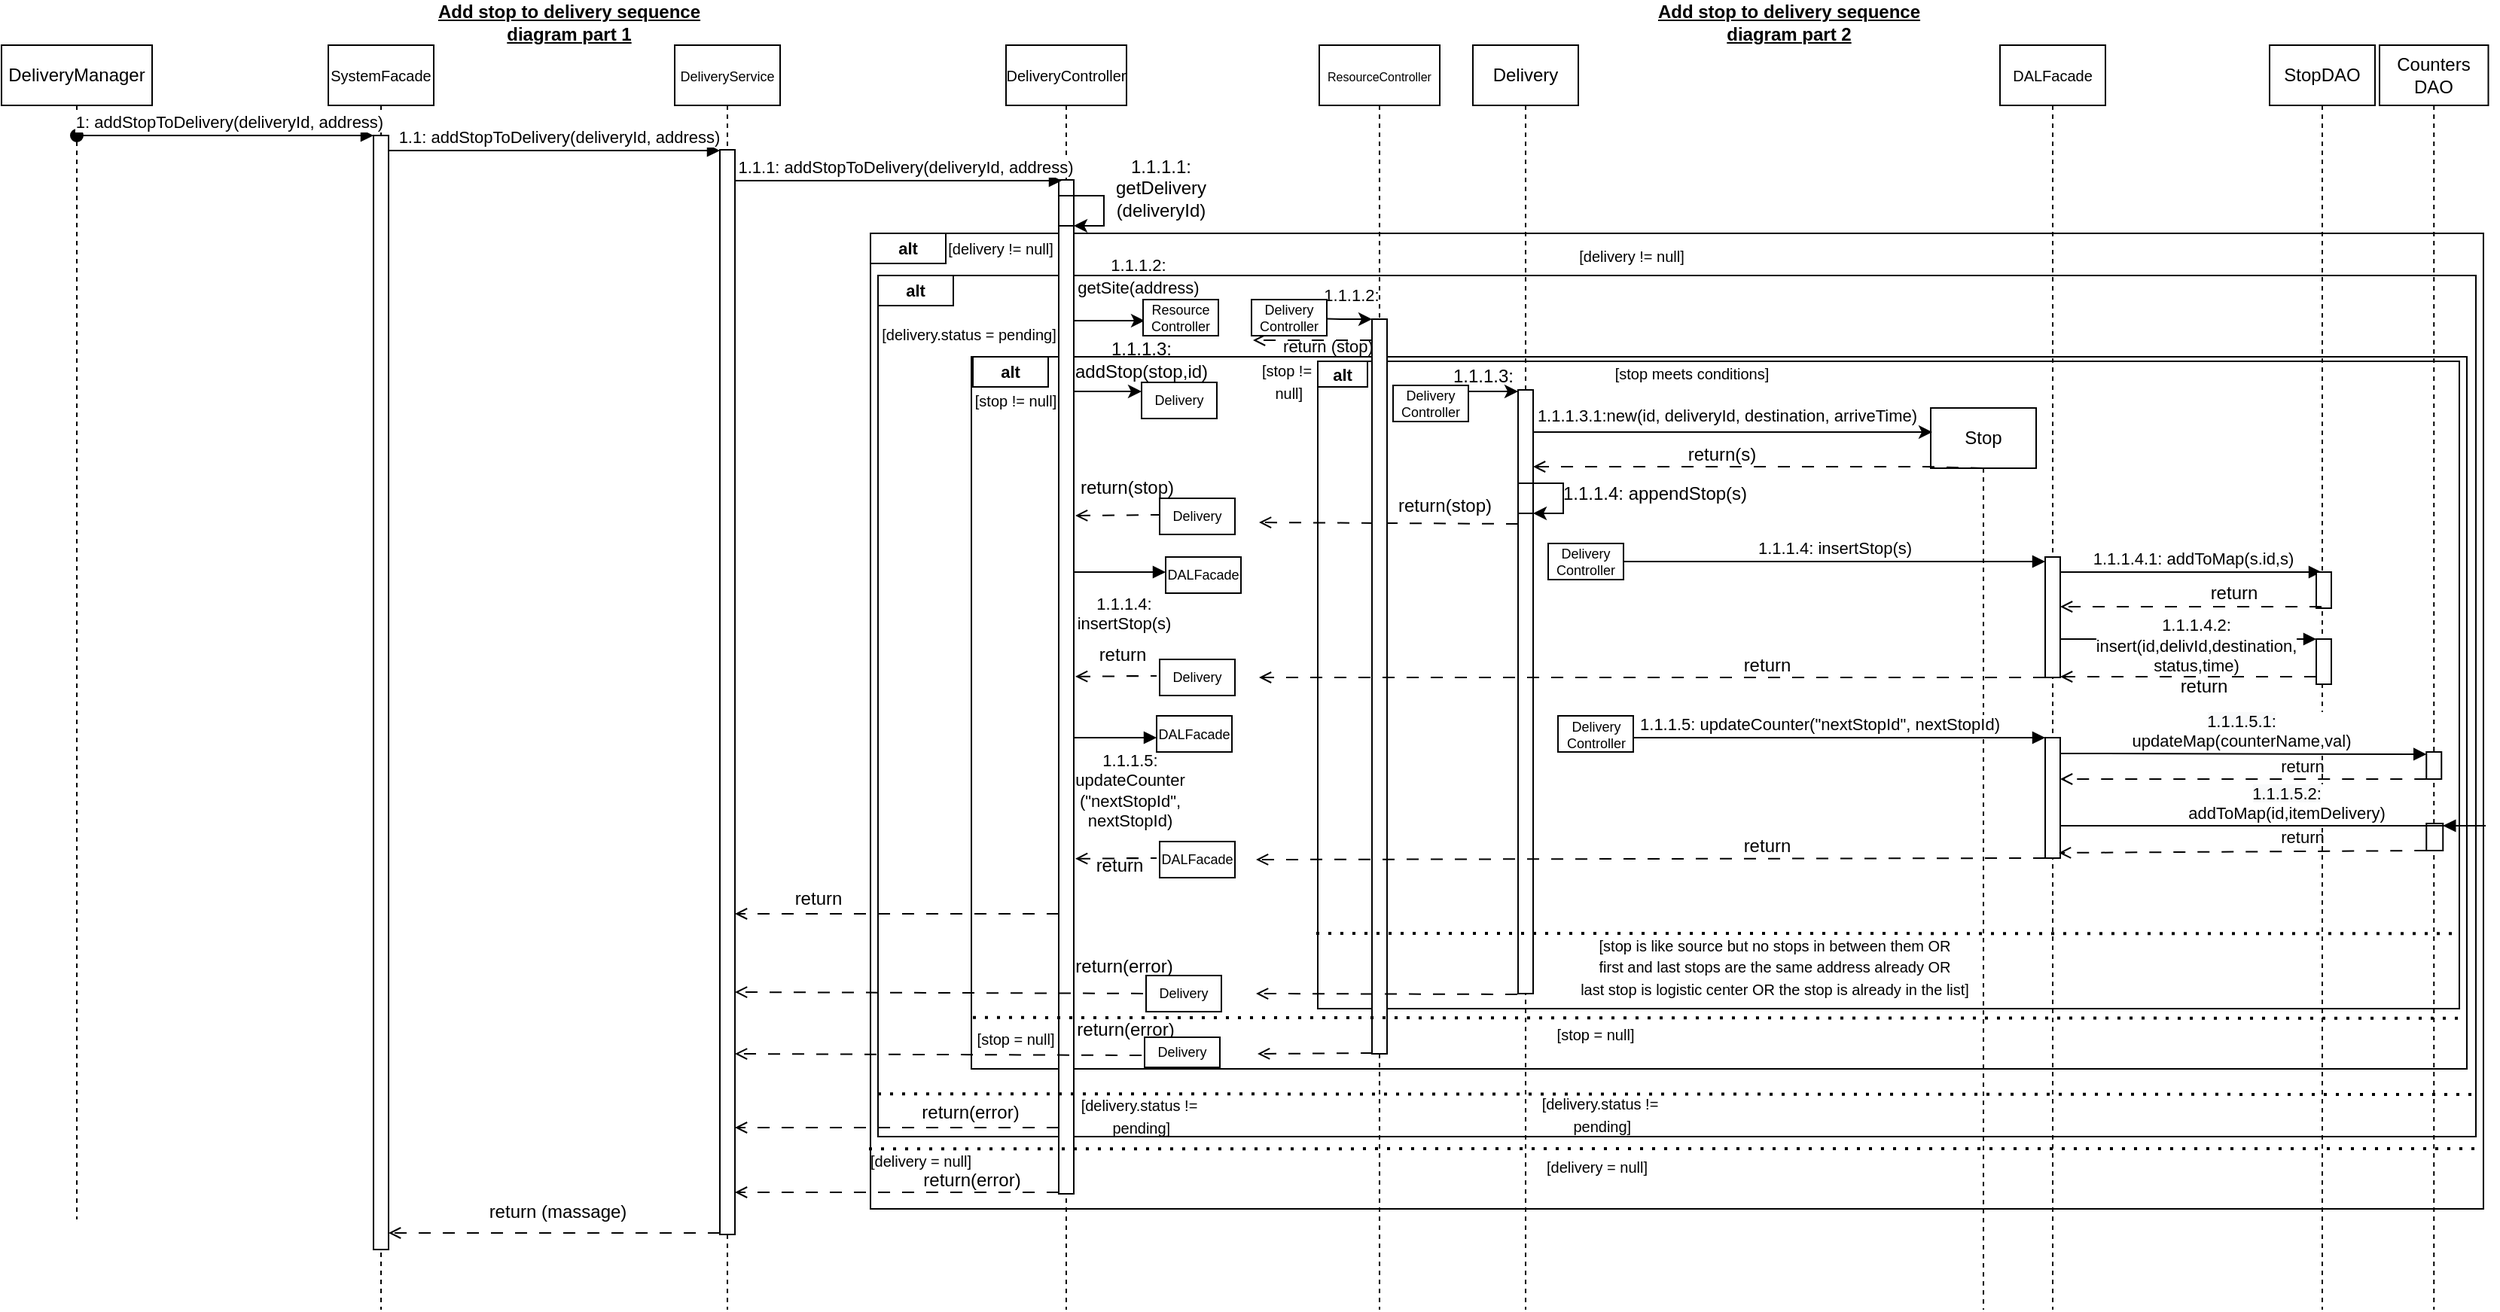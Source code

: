 <mxfile version="21.2.9" type="device">
  <diagram name="Page-1" id="2YBvvXClWsGukQMizWep">
    <mxGraphModel dx="1889" dy="560" grid="1" gridSize="10" guides="1" tooltips="1" connect="1" arrows="1" fold="1" page="1" pageScale="1" pageWidth="827" pageHeight="1169" math="0" shadow="0">
      <root>
        <mxCell id="0" />
        <mxCell id="1" parent="0" />
        <mxCell id="11" value="" style="rounded=0;whiteSpace=wrap;html=1;fontSize=11;" parent="1" vertex="1">
          <mxGeometry x="-250" y="165" width="1071" height="648" as="geometry" />
        </mxCell>
        <mxCell id="15" value="" style="rounded=0;whiteSpace=wrap;html=1;fontSize=11;" parent="1" vertex="1">
          <mxGeometry x="-245" y="193" width="1061" height="572" as="geometry" />
        </mxCell>
        <mxCell id="30" value="" style="rounded=0;whiteSpace=wrap;html=1;fontSize=11;" parent="1" vertex="1">
          <mxGeometry x="-183" y="247" width="993" height="473" as="geometry" />
        </mxCell>
        <mxCell id="aM9ryv3xv72pqoxQDRHE-1" value="DeliveryManager" style="shape=umlLifeline;perimeter=lifelinePerimeter;whiteSpace=wrap;html=1;container=0;dropTarget=0;collapsible=0;recursiveResize=0;outlineConnect=0;portConstraint=eastwest;newEdgeStyle={&quot;edgeStyle&quot;:&quot;elbowEdgeStyle&quot;,&quot;elbow&quot;:&quot;vertical&quot;,&quot;curved&quot;:0,&quot;rounded&quot;:0};" parent="1" vertex="1">
          <mxGeometry x="-827" y="40" width="100" height="780" as="geometry" />
        </mxCell>
        <mxCell id="39" value="" style="rounded=0;whiteSpace=wrap;html=1;fontSize=11;" parent="1" vertex="1">
          <mxGeometry x="47" y="250" width="758" height="430" as="geometry" />
        </mxCell>
        <mxCell id="aM9ryv3xv72pqoxQDRHE-5" value="&lt;font style=&quot;font-size: 10px;&quot;&gt;SystemFacade&lt;/font&gt;" style="shape=umlLifeline;perimeter=lifelinePerimeter;whiteSpace=wrap;html=1;container=0;dropTarget=0;collapsible=0;recursiveResize=0;outlineConnect=0;portConstraint=eastwest;newEdgeStyle={&quot;edgeStyle&quot;:&quot;elbowEdgeStyle&quot;,&quot;elbow&quot;:&quot;vertical&quot;,&quot;curved&quot;:0,&quot;rounded&quot;:0};" parent="1" vertex="1">
          <mxGeometry x="-610" y="40" width="70" height="840" as="geometry" />
        </mxCell>
        <mxCell id="aM9ryv3xv72pqoxQDRHE-6" value="" style="html=1;points=[];perimeter=orthogonalPerimeter;outlineConnect=0;targetShapes=umlLifeline;portConstraint=eastwest;newEdgeStyle={&quot;edgeStyle&quot;:&quot;elbowEdgeStyle&quot;,&quot;elbow&quot;:&quot;vertical&quot;,&quot;curved&quot;:0,&quot;rounded&quot;:0};" parent="aM9ryv3xv72pqoxQDRHE-5" vertex="1">
          <mxGeometry x="30" y="60" width="10" height="740" as="geometry" />
        </mxCell>
        <mxCell id="i9NzCaEgUlGq0UPtWMC--25" value="&lt;font style=&quot;font-size: 9px;&quot;&gt;DeliveryService&lt;/font&gt;" style="shape=umlLifeline;perimeter=lifelinePerimeter;whiteSpace=wrap;html=1;container=0;dropTarget=0;collapsible=0;recursiveResize=0;outlineConnect=0;portConstraint=eastwest;newEdgeStyle={&quot;edgeStyle&quot;:&quot;elbowEdgeStyle&quot;,&quot;elbow&quot;:&quot;vertical&quot;,&quot;curved&quot;:0,&quot;rounded&quot;:0};" parent="1" vertex="1">
          <mxGeometry x="-380" y="40" width="70" height="840" as="geometry" />
        </mxCell>
        <mxCell id="i9NzCaEgUlGq0UPtWMC--26" value="" style="html=1;points=[];perimeter=orthogonalPerimeter;outlineConnect=0;targetShapes=umlLifeline;portConstraint=eastwest;newEdgeStyle={&quot;edgeStyle&quot;:&quot;elbowEdgeStyle&quot;,&quot;elbow&quot;:&quot;vertical&quot;,&quot;curved&quot;:0,&quot;rounded&quot;:0};" parent="i9NzCaEgUlGq0UPtWMC--25" vertex="1">
          <mxGeometry x="30" y="69.5" width="10" height="720.5" as="geometry" />
        </mxCell>
        <mxCell id="i9NzCaEgUlGq0UPtWMC--27" value="&lt;font style=&quot;font-size: 10px;&quot;&gt;DeliveryController&lt;/font&gt;" style="shape=umlLifeline;perimeter=lifelinePerimeter;whiteSpace=wrap;html=1;container=0;dropTarget=0;collapsible=0;recursiveResize=0;outlineConnect=0;portConstraint=eastwest;newEdgeStyle={&quot;edgeStyle&quot;:&quot;elbowEdgeStyle&quot;,&quot;elbow&quot;:&quot;vertical&quot;,&quot;curved&quot;:0,&quot;rounded&quot;:0};" parent="1" vertex="1">
          <mxGeometry x="-160" y="40" width="80" height="840" as="geometry" />
        </mxCell>
        <mxCell id="i9NzCaEgUlGq0UPtWMC--28" value="" style="html=1;points=[];perimeter=orthogonalPerimeter;outlineConnect=0;targetShapes=umlLifeline;portConstraint=eastwest;newEdgeStyle={&quot;edgeStyle&quot;:&quot;elbowEdgeStyle&quot;,&quot;elbow&quot;:&quot;vertical&quot;,&quot;curved&quot;:0,&quot;rounded&quot;:0};" parent="i9NzCaEgUlGq0UPtWMC--27" vertex="1">
          <mxGeometry x="35" y="89.5" width="10" height="673.5" as="geometry" />
        </mxCell>
        <mxCell id="i9NzCaEgUlGq0UPtWMC--29" value="&lt;font style=&quot;font-size: 8px;&quot;&gt;ResourceController&lt;/font&gt;" style="shape=umlLifeline;perimeter=lifelinePerimeter;whiteSpace=wrap;html=1;container=0;dropTarget=0;collapsible=0;recursiveResize=0;outlineConnect=0;portConstraint=eastwest;newEdgeStyle={&quot;edgeStyle&quot;:&quot;elbowEdgeStyle&quot;,&quot;elbow&quot;:&quot;vertical&quot;,&quot;curved&quot;:0,&quot;rounded&quot;:0};" parent="1" vertex="1">
          <mxGeometry x="48" y="40" width="80" height="840" as="geometry" />
        </mxCell>
        <mxCell id="i9NzCaEgUlGq0UPtWMC--33" value="Delivery" style="shape=umlLifeline;perimeter=lifelinePerimeter;whiteSpace=wrap;html=1;container=0;dropTarget=0;collapsible=0;recursiveResize=0;outlineConnect=0;portConstraint=eastwest;newEdgeStyle={&quot;edgeStyle&quot;:&quot;elbowEdgeStyle&quot;,&quot;elbow&quot;:&quot;vertical&quot;,&quot;curved&quot;:0,&quot;rounded&quot;:0};" parent="1" vertex="1">
          <mxGeometry x="150" y="40" width="70" height="840" as="geometry" />
        </mxCell>
        <mxCell id="i9NzCaEgUlGq0UPtWMC--66" value="" style="html=1;points=[];perimeter=orthogonalPerimeter;outlineConnect=0;targetShapes=umlLifeline;portConstraint=eastwest;newEdgeStyle={&quot;edgeStyle&quot;:&quot;elbowEdgeStyle&quot;,&quot;elbow&quot;:&quot;vertical&quot;,&quot;curved&quot;:0,&quot;rounded&quot;:0};" parent="i9NzCaEgUlGq0UPtWMC--33" vertex="1">
          <mxGeometry x="30" y="229" width="10" height="401" as="geometry" />
        </mxCell>
        <mxCell id="i9NzCaEgUlGq0UPtWMC--35" value="Stop" style="shape=umlLifeline;perimeter=lifelinePerimeter;whiteSpace=wrap;html=1;container=0;dropTarget=0;collapsible=0;recursiveResize=0;outlineConnect=0;portConstraint=eastwest;newEdgeStyle={&quot;edgeStyle&quot;:&quot;elbowEdgeStyle&quot;,&quot;elbow&quot;:&quot;vertical&quot;,&quot;curved&quot;:0,&quot;rounded&quot;:0};" parent="1" vertex="1">
          <mxGeometry x="454" y="281" width="70" height="599" as="geometry" />
        </mxCell>
        <mxCell id="i9NzCaEgUlGq0UPtWMC--46" value="&lt;font style=&quot;font-size: 11px;&quot;&gt;1.1.1.2:&lt;br&gt;getSite(address)&lt;/font&gt;" style="text;html=1;align=center;verticalAlign=middle;whiteSpace=wrap;rounded=0;" parent="1" vertex="1">
          <mxGeometry x="-127" y="180" width="110" height="25" as="geometry" />
        </mxCell>
        <mxCell id="i9NzCaEgUlGq0UPtWMC--78" value="" style="endArrow=classic;html=1;rounded=0;" parent="1" source="i9NzCaEgUlGq0UPtWMC--28" edge="1">
          <mxGeometry width="50" height="50" relative="1" as="geometry">
            <mxPoint x="-20" y="190" as="sourcePoint" />
            <mxPoint x="-68" y="223" as="targetPoint" />
            <Array as="points">
              <mxPoint x="-88" y="223" />
            </Array>
          </mxGeometry>
        </mxCell>
        <mxCell id="i9NzCaEgUlGq0UPtWMC--83" value="" style="endArrow=open;html=1;rounded=0;horizontal=1;dashed=1;dashPattern=8 8;endFill=0;" parent="1" edge="1">
          <mxGeometry width="50" height="50" relative="1" as="geometry">
            <mxPoint x="83" y="236" as="sourcePoint" />
            <mxPoint x="4" y="236" as="targetPoint" />
            <Array as="points">
              <mxPoint x="50" y="236" />
              <mxPoint x="35" y="236" />
            </Array>
          </mxGeometry>
        </mxCell>
        <mxCell id="Dja3WeZD6JRYeBqH-6Vj-1" value="" style="endArrow=open;html=1;rounded=0;horizontal=1;dashed=1;dashPattern=8 8;endFill=0;" parent="1" edge="1">
          <mxGeometry width="50" height="50" relative="1" as="geometry">
            <mxPoint x="-125" y="617" as="sourcePoint" />
            <mxPoint x="-340" y="617" as="targetPoint" />
            <Array as="points">
              <mxPoint x="-180" y="617" />
            </Array>
          </mxGeometry>
        </mxCell>
        <mxCell id="Dja3WeZD6JRYeBqH-6Vj-3" value="" style="endArrow=open;html=1;rounded=0;horizontal=1;dashed=1;dashPattern=8 8;endFill=0;" parent="1" edge="1">
          <mxGeometry width="50" height="50" relative="1" as="geometry">
            <mxPoint x="-350" y="829.0" as="sourcePoint" />
            <mxPoint x="-570" y="829.0" as="targetPoint" />
            <Array as="points">
              <mxPoint x="-400" y="829" />
            </Array>
          </mxGeometry>
        </mxCell>
        <mxCell id="Dja3WeZD6JRYeBqH-6Vj-6" value="StopDAO" style="shape=umlLifeline;perimeter=lifelinePerimeter;whiteSpace=wrap;html=1;container=0;dropTarget=0;collapsible=0;recursiveResize=0;outlineConnect=0;portConstraint=eastwest;newEdgeStyle={&quot;edgeStyle&quot;:&quot;elbowEdgeStyle&quot;,&quot;elbow&quot;:&quot;vertical&quot;,&quot;curved&quot;:0,&quot;rounded&quot;:0};" parent="1" vertex="1">
          <mxGeometry x="679" y="40" width="70" height="840" as="geometry" />
        </mxCell>
        <mxCell id="Dja3WeZD6JRYeBqH-6Vj-10" value="" style="endArrow=classic;html=1;rounded=0;startArrow=none;" parent="1" source="i9NzCaEgUlGq0UPtWMC--28" edge="1">
          <mxGeometry width="50" height="50" relative="1" as="geometry">
            <mxPoint x="-30" y="230" as="sourcePoint" />
            <mxPoint x="-70" y="270" as="targetPoint" />
            <Array as="points">
              <mxPoint x="-100" y="270" />
            </Array>
          </mxGeometry>
        </mxCell>
        <mxCell id="Dja3WeZD6JRYeBqH-6Vj-11" value="&lt;font style=&quot;font-size: 12px;&quot;&gt;1.1.1.3:&lt;br&gt;addStop(stop,id)&lt;/font&gt;" style="text;html=1;align=center;verticalAlign=middle;whiteSpace=wrap;rounded=0;" parent="1" vertex="1">
          <mxGeometry x="-120" y="234" width="100" height="30" as="geometry" />
        </mxCell>
        <mxCell id="Dja3WeZD6JRYeBqH-6Vj-18" value="" style="endArrow=open;html=1;rounded=0;horizontal=1;dashed=1;dashPattern=8 8;endFill=0;" parent="1" edge="1">
          <mxGeometry width="50" height="50" relative="1" as="geometry">
            <mxPoint x="180" y="358" as="sourcePoint" />
            <mxPoint x="8" y="357" as="targetPoint" />
            <Array as="points">
              <mxPoint x="180" y="358" />
            </Array>
          </mxGeometry>
        </mxCell>
        <mxCell id="Dja3WeZD6JRYeBqH-6Vj-20" value="" style="endArrow=classic;html=1;rounded=0;" parent="1" edge="1">
          <mxGeometry width="50" height="50" relative="1" as="geometry">
            <mxPoint x="190" y="297.0" as="sourcePoint" />
            <mxPoint x="455" y="297" as="targetPoint" />
            <Array as="points">
              <mxPoint x="401" y="297" />
            </Array>
          </mxGeometry>
        </mxCell>
        <mxCell id="Dja3WeZD6JRYeBqH-6Vj-21" value="&lt;font style=&quot;font-size: 11px;&quot;&gt;1.1.1.3.1:new(id, deliveryId, destination, arriveTime)&lt;/font&gt;" style="text;html=1;align=center;verticalAlign=middle;whiteSpace=wrap;rounded=0;" parent="1" vertex="1">
          <mxGeometry x="189.25" y="272" width="260" height="27" as="geometry" />
        </mxCell>
        <mxCell id="Dja3WeZD6JRYeBqH-6Vj-22" value="return (massage)" style="text;html=1;align=center;verticalAlign=middle;whiteSpace=wrap;rounded=0;" parent="1" vertex="1">
          <mxGeometry x="-515" y="800" width="115" height="30" as="geometry" />
        </mxCell>
        <mxCell id="Dja3WeZD6JRYeBqH-6Vj-30" value="&lt;font style=&quot;font-size: 10px;&quot;&gt;[delivery != null]&lt;/font&gt;" style="text;html=1;align=center;verticalAlign=middle;resizable=0;points=[];autosize=1;" parent="1" vertex="1">
          <mxGeometry x="-209" y="160" width="90" height="30" as="geometry" />
        </mxCell>
        <mxCell id="Dja3WeZD6JRYeBqH-6Vj-34" value="return(stop)" style="text;html=1;align=center;verticalAlign=middle;whiteSpace=wrap;rounded=0;" parent="1" vertex="1">
          <mxGeometry x="56" y="331" width="150.5" height="30" as="geometry" />
        </mxCell>
        <mxCell id="3" value="1: addStopToDelivery(deliveryId, address)" style="html=1;verticalAlign=bottom;startArrow=oval;endArrow=block;startSize=8;edgeStyle=elbowEdgeStyle;elbow=vertical;curved=0;rounded=0;" parent="1" source="aM9ryv3xv72pqoxQDRHE-1" target="aM9ryv3xv72pqoxQDRHE-6" edge="1">
          <mxGeometry x="0.021" relative="1" as="geometry">
            <mxPoint x="-797.241" y="100" as="sourcePoint" />
            <Array as="points">
              <mxPoint x="-660" y="100" />
              <mxPoint x="-640" y="90" />
              <mxPoint x="110" y="90" />
              <mxPoint x="50" y="90" />
              <mxPoint x="160" y="110" />
              <mxPoint x="130" y="130" />
            </Array>
            <mxPoint as="offset" />
            <mxPoint x="-568" y="100" as="targetPoint" />
          </mxGeometry>
        </mxCell>
        <mxCell id="4" value="1.1: addStopToDelivery(deliveryId, address)" style="html=1;verticalAlign=bottom;endArrow=block;edgeStyle=elbowEdgeStyle;elbow=vertical;curved=0;rounded=0;" parent="1" source="aM9ryv3xv72pqoxQDRHE-6" target="i9NzCaEgUlGq0UPtWMC--26" edge="1">
          <mxGeometry x="0.026" relative="1" as="geometry">
            <mxPoint x="-558" y="110" as="sourcePoint" />
            <Array as="points">
              <mxPoint x="-490" y="110" />
              <mxPoint x="-470" y="160" />
              <mxPoint x="260" y="120" />
              <mxPoint x="180" y="170" />
              <mxPoint x="250" y="110" />
            </Array>
            <mxPoint as="offset" />
            <mxPoint x="-328" y="110" as="targetPoint" />
          </mxGeometry>
        </mxCell>
        <mxCell id="5" value="1.1.1: addStopToDelivery(deliveryId, address)" style="html=1;verticalAlign=bottom;endArrow=block;edgeStyle=elbowEdgeStyle;elbow=vertical;curved=0;rounded=0;" parent="1" source="i9NzCaEgUlGq0UPtWMC--26" edge="1">
          <mxGeometry x="0.042" relative="1" as="geometry">
            <mxPoint x="-338" y="130" as="sourcePoint" />
            <Array as="points">
              <mxPoint x="-148" y="130" />
              <mxPoint x="-478" y="120" />
              <mxPoint x="-458" y="170" />
              <mxPoint x="272" y="130" />
              <mxPoint x="192" y="180" />
              <mxPoint x="262" y="120" />
            </Array>
            <mxPoint as="offset" />
            <mxPoint x="-123" y="130" as="targetPoint" />
          </mxGeometry>
        </mxCell>
        <mxCell id="12" value="&lt;b&gt;alt&lt;/b&gt;" style="rounded=0;whiteSpace=wrap;html=1;fontSize=11;" parent="1" vertex="1">
          <mxGeometry x="-250" y="165" width="50" height="20" as="geometry" />
        </mxCell>
        <mxCell id="13" value="&lt;font style=&quot;font-size: 11px;&quot;&gt;return (stop)&lt;/font&gt;" style="text;html=1;align=center;verticalAlign=middle;whiteSpace=wrap;rounded=0;" parent="1" vertex="1">
          <mxGeometry x="-12" y="225" width="132" height="30" as="geometry" />
        </mxCell>
        <mxCell id="i9NzCaEgUlGq0UPtWMC--30" value="" style="html=1;points=[];perimeter=orthogonalPerimeter;outlineConnect=0;targetShapes=umlLifeline;portConstraint=eastwest;newEdgeStyle={&quot;edgeStyle&quot;:&quot;elbowEdgeStyle&quot;,&quot;elbow&quot;:&quot;vertical&quot;,&quot;curved&quot;:0,&quot;rounded&quot;:0};" parent="1" vertex="1">
          <mxGeometry x="83" y="222" width="10" height="488" as="geometry" />
        </mxCell>
        <mxCell id="16" value="&lt;b&gt;alt&lt;/b&gt;" style="rounded=0;whiteSpace=wrap;html=1;fontSize=11;" parent="1" vertex="1">
          <mxGeometry x="-245" y="193" width="50" height="20" as="geometry" />
        </mxCell>
        <mxCell id="17" value="&lt;font style=&quot;font-size: 10px;&quot;&gt;[delivery.status = pending]&lt;/font&gt;" style="text;html=1;align=center;verticalAlign=middle;resizable=0;points=[];autosize=1;" parent="1" vertex="1">
          <mxGeometry x="-255" y="217" width="140" height="30" as="geometry" />
        </mxCell>
        <mxCell id="24" value="" style="edgeStyle=elbowEdgeStyle;elbow=vertical;endArrow=classic;html=1;rounded=0;" parent="1" source="26" target="26" edge="1">
          <mxGeometry width="50" height="50" relative="1" as="geometry">
            <mxPoint x="614" y="129.237" as="sourcePoint" />
            <mxPoint x="614" y="149.237" as="targetPoint" />
          </mxGeometry>
        </mxCell>
        <mxCell id="25" value="1.1.1.1: &lt;br&gt;getDelivery&lt;br&gt;(deliveryId)" style="text;html=1;align=center;verticalAlign=middle;whiteSpace=wrap;rounded=0;" parent="1" vertex="1">
          <mxGeometry x="-132" y="120" width="150" height="30" as="geometry" />
        </mxCell>
        <mxCell id="26" value="" style="html=1;points=[];perimeter=orthogonalPerimeter;outlineConnect=0;targetShapes=umlLifeline;portConstraint=eastwest;newEdgeStyle={&quot;edgeStyle&quot;:&quot;elbowEdgeStyle&quot;,&quot;elbow&quot;:&quot;vertical&quot;,&quot;curved&quot;:0,&quot;rounded&quot;:0};" parent="1" vertex="1">
          <mxGeometry x="-125" y="140" width="10" height="20" as="geometry" />
        </mxCell>
        <mxCell id="31" value="&lt;b&gt;alt&lt;/b&gt;" style="rounded=0;whiteSpace=wrap;html=1;fontSize=11;" parent="1" vertex="1">
          <mxGeometry x="-182" y="247" width="50" height="20" as="geometry" />
        </mxCell>
        <mxCell id="32" value="&lt;font style=&quot;font-size: 10px;&quot;&gt;[stop != null]&lt;/font&gt;" style="text;html=1;align=center;verticalAlign=middle;resizable=0;points=[];autosize=1;" parent="1" vertex="1">
          <mxGeometry x="-194" y="261" width="80" height="30" as="geometry" />
        </mxCell>
        <mxCell id="40" value="&lt;b&gt;alt&lt;/b&gt;" style="rounded=0;whiteSpace=wrap;html=1;fontSize=11;" parent="1" vertex="1">
          <mxGeometry x="47" y="250" width="33" height="17" as="geometry" />
        </mxCell>
        <mxCell id="41" value="&lt;font style=&quot;font-size: 10px;&quot;&gt;[stop meets conditions]&lt;/font&gt;" style="text;html=1;align=center;verticalAlign=middle;resizable=0;points=[];autosize=1;" parent="1" vertex="1">
          <mxGeometry x="230" y="243" width="130" height="30" as="geometry" />
        </mxCell>
        <mxCell id="42" value="" style="endArrow=open;html=1;rounded=0;horizontal=1;dashed=1;dashPattern=8 8;endFill=0;" parent="1" source="i9NzCaEgUlGq0UPtWMC--35" target="i9NzCaEgUlGq0UPtWMC--66" edge="1">
          <mxGeometry width="50" height="50" relative="1" as="geometry">
            <mxPoint x="190" y="350" as="sourcePoint" />
            <mxPoint x="-105" y="350" as="targetPoint" />
            <Array as="points">
              <mxPoint x="450" y="320" />
              <mxPoint x="380" y="320" />
            </Array>
          </mxGeometry>
        </mxCell>
        <mxCell id="43" value="return(s)" style="text;html=1;align=center;verticalAlign=middle;whiteSpace=wrap;rounded=0;" parent="1" vertex="1">
          <mxGeometry x="240" y="297" width="150.5" height="30" as="geometry" />
        </mxCell>
        <mxCell id="45" value="" style="edgeStyle=elbowEdgeStyle;elbow=vertical;endArrow=classic;html=1;rounded=0;" parent="1" source="47" target="47" edge="1">
          <mxGeometry width="50" height="50" relative="1" as="geometry">
            <mxPoint x="919" y="320.237" as="sourcePoint" />
            <mxPoint x="919" y="340.237" as="targetPoint" />
          </mxGeometry>
        </mxCell>
        <mxCell id="46" value="1.1.1.4: appendStop(s)" style="text;html=1;align=center;verticalAlign=middle;whiteSpace=wrap;rounded=0;" parent="1" vertex="1">
          <mxGeometry x="196" y="323" width="150" height="30" as="geometry" />
        </mxCell>
        <mxCell id="47" value="" style="html=1;points=[];perimeter=orthogonalPerimeter;outlineConnect=0;targetShapes=umlLifeline;portConstraint=eastwest;newEdgeStyle={&quot;edgeStyle&quot;:&quot;elbowEdgeStyle&quot;,&quot;elbow&quot;:&quot;vertical&quot;,&quot;curved&quot;:0,&quot;rounded&quot;:0};" parent="1" vertex="1">
          <mxGeometry x="180" y="331" width="10" height="20" as="geometry" />
        </mxCell>
        <mxCell id="48" value="&lt;font style=&quot;font-size: 10px;&quot;&gt;DALFacade&lt;/font&gt;" style="shape=umlLifeline;perimeter=lifelinePerimeter;whiteSpace=wrap;html=1;container=0;dropTarget=0;collapsible=0;recursiveResize=0;outlineConnect=0;portConstraint=eastwest;newEdgeStyle={&quot;edgeStyle&quot;:&quot;elbowEdgeStyle&quot;,&quot;elbow&quot;:&quot;vertical&quot;,&quot;curved&quot;:0,&quot;rounded&quot;:0};" parent="1" vertex="1">
          <mxGeometry x="500" y="40" width="70" height="840" as="geometry" />
        </mxCell>
        <mxCell id="50" value="" style="endArrow=none;dashed=1;html=1;dashPattern=1 3;strokeWidth=2;rounded=0;fontSize=11;entryX=1.001;entryY=0.884;entryDx=0;entryDy=0;entryPerimeter=0;" parent="1" target="39" edge="1">
          <mxGeometry width="50" height="50" relative="1" as="geometry">
            <mxPoint x="46" y="630" as="sourcePoint" />
            <mxPoint x="775" y="630" as="targetPoint" />
          </mxGeometry>
        </mxCell>
        <mxCell id="51" value="&lt;font style=&quot;font-size: 10px;&quot;&gt;[stop is like source but no stops in between them OR&lt;br&gt;first and last stops are the same address already OR &lt;br&gt;last stop is logistic center OR the stop is already in the list]&lt;/font&gt;" style="text;html=1;align=center;verticalAlign=middle;resizable=0;points=[];autosize=1;" parent="1" vertex="1">
          <mxGeometry x="210" y="622" width="280" height="60" as="geometry" />
        </mxCell>
        <mxCell id="58" value="1.1.1.4: insertStop(s)" style="html=1;verticalAlign=bottom;endArrow=block;edgeStyle=elbowEdgeStyle;elbow=vertical;curved=0;rounded=0;" parent="1" source="sYjVAv0Kg-goXXmKabMG-125" target="59" edge="1">
          <mxGeometry relative="1" as="geometry">
            <mxPoint x="-330" y="140" as="sourcePoint" />
            <Array as="points">
              <mxPoint x="240" y="380" />
              <mxPoint x="-70" y="420" />
              <mxPoint x="-138" y="140" />
              <mxPoint x="-468" y="130" />
              <mxPoint x="-448" y="180" />
              <mxPoint x="282" y="140" />
              <mxPoint x="202" y="190" />
              <mxPoint x="272" y="130" />
            </Array>
            <mxPoint as="offset" />
            <mxPoint x="-113" y="140" as="targetPoint" />
          </mxGeometry>
        </mxCell>
        <mxCell id="59" value="" style="html=1;points=[];perimeter=orthogonalPerimeter;outlineConnect=0;targetShapes=umlLifeline;portConstraint=eastwest;newEdgeStyle={&quot;edgeStyle&quot;:&quot;elbowEdgeStyle&quot;,&quot;elbow&quot;:&quot;vertical&quot;,&quot;curved&quot;:0,&quot;rounded&quot;:0};" parent="1" vertex="1">
          <mxGeometry x="530" y="380" width="10" height="80" as="geometry" />
        </mxCell>
        <mxCell id="60" value="1.1.1.4.1: addToMap(s.id,s)" style="html=1;verticalAlign=bottom;endArrow=block;edgeStyle=elbowEdgeStyle;elbow=vertical;curved=0;rounded=0;" parent="1" edge="1" target="Dja3WeZD6JRYeBqH-6Vj-6">
          <mxGeometry x="0.009" relative="1" as="geometry">
            <mxPoint x="540" y="390" as="sourcePoint" />
            <Array as="points">
              <mxPoint x="580" y="390" />
              <mxPoint x="-60" y="430" />
              <mxPoint x="-128" y="150" />
              <mxPoint x="-458" y="140" />
              <mxPoint x="-438" y="190" />
              <mxPoint x="292" y="150" />
              <mxPoint x="212" y="200" />
              <mxPoint x="282" y="140" />
            </Array>
            <mxPoint as="offset" />
            <mxPoint x="770" y="390" as="targetPoint" />
          </mxGeometry>
        </mxCell>
        <mxCell id="61" value="" style="html=1;points=[];perimeter=orthogonalPerimeter;outlineConnect=0;targetShapes=umlLifeline;portConstraint=eastwest;newEdgeStyle={&quot;edgeStyle&quot;:&quot;elbowEdgeStyle&quot;,&quot;elbow&quot;:&quot;vertical&quot;,&quot;curved&quot;:0,&quot;rounded&quot;:0};" parent="1" vertex="1">
          <mxGeometry x="710" y="390" width="10" height="24" as="geometry" />
        </mxCell>
        <mxCell id="62" value="" style="endArrow=open;html=1;rounded=0;horizontal=1;dashed=1;dashPattern=8 8;endFill=0;" parent="1" edge="1" source="Dja3WeZD6JRYeBqH-6Vj-6">
          <mxGeometry width="50" height="50" relative="1" as="geometry">
            <mxPoint x="770" y="413" as="sourcePoint" />
            <mxPoint x="540" y="413" as="targetPoint" />
          </mxGeometry>
        </mxCell>
        <mxCell id="63" value="return" style="text;html=1;align=center;verticalAlign=middle;whiteSpace=wrap;rounded=0;" parent="1" vertex="1">
          <mxGeometry x="580" y="388.5" width="150.5" height="30" as="geometry" />
        </mxCell>
        <mxCell id="64" value="" style="endArrow=open;html=1;rounded=0;horizontal=1;dashed=1;dashPattern=8 8;endFill=0;" parent="1" edge="1">
          <mxGeometry width="50" height="50" relative="1" as="geometry">
            <mxPoint x="530" y="460" as="sourcePoint" />
            <mxPoint x="8" y="460" as="targetPoint" />
            <Array as="points">
              <mxPoint x="520" y="460" />
            </Array>
          </mxGeometry>
        </mxCell>
        <mxCell id="65" value="return" style="text;html=1;align=center;verticalAlign=middle;whiteSpace=wrap;rounded=0;" parent="1" vertex="1">
          <mxGeometry x="270" y="437" width="150.5" height="30" as="geometry" />
        </mxCell>
        <mxCell id="66" value="" style="endArrow=open;html=1;rounded=0;horizontal=1;dashed=1;dashPattern=8 8;endFill=0;" parent="1" edge="1">
          <mxGeometry width="50" height="50" relative="1" as="geometry">
            <mxPoint x="-53" y="670" as="sourcePoint" />
            <mxPoint x="-340" y="669" as="targetPoint" />
          </mxGeometry>
        </mxCell>
        <mxCell id="67" value="return(error)" style="text;html=1;align=center;verticalAlign=middle;whiteSpace=wrap;rounded=0;" parent="1" vertex="1">
          <mxGeometry x="-125" y="637" width="87.25" height="30" as="geometry" />
        </mxCell>
        <mxCell id="68" value="" style="endArrow=none;dashed=1;html=1;dashPattern=1 3;strokeWidth=2;rounded=0;fontSize=11;entryX=1;entryY=0.929;entryDx=0;entryDy=0;entryPerimeter=0;exitX=0.001;exitY=0.892;exitDx=0;exitDy=0;exitPerimeter=0;" parent="1" target="30" edge="1">
          <mxGeometry width="50" height="50" relative="1" as="geometry">
            <mxPoint x="-182.007" y="685.916" as="sourcePoint" />
            <mxPoint x="810" y="686.862" as="targetPoint" />
          </mxGeometry>
        </mxCell>
        <mxCell id="69" value="&lt;font style=&quot;font-size: 10px;&quot;&gt;[stop = null]&lt;/font&gt;" style="text;html=1;align=center;verticalAlign=middle;resizable=0;points=[];autosize=1;" parent="1" vertex="1">
          <mxGeometry x="-189" y="685" width="70" height="30" as="geometry" />
        </mxCell>
        <mxCell id="70" value="" style="endArrow=open;html=1;rounded=0;horizontal=1;dashed=1;dashPattern=8 8;endFill=0;" parent="1" edge="1">
          <mxGeometry width="50" height="50" relative="1" as="geometry">
            <mxPoint x="-70" y="711" as="sourcePoint" />
            <mxPoint x="-340.0" y="710" as="targetPoint" />
          </mxGeometry>
        </mxCell>
        <mxCell id="71" value="" style="endArrow=none;dashed=1;html=1;dashPattern=1 3;strokeWidth=2;rounded=0;fontSize=11;exitX=0;exitY=0.932;exitDx=0;exitDy=0;exitPerimeter=0;" parent="1" edge="1">
          <mxGeometry width="50" height="50" relative="1" as="geometry">
            <mxPoint x="-245" y="736.58" as="sourcePoint" />
            <mxPoint x="814" y="737" as="targetPoint" />
          </mxGeometry>
        </mxCell>
        <mxCell id="72" value="&lt;font style=&quot;font-size: 10px;&quot;&gt;[delivery.status !=&lt;br&gt;&amp;nbsp;pending]&lt;/font&gt;" style="text;html=1;align=center;verticalAlign=middle;resizable=0;points=[];autosize=1;" parent="1" vertex="1">
          <mxGeometry x="-122" y="731" width="100" height="40" as="geometry" />
        </mxCell>
        <mxCell id="73" value="return(error)" style="text;html=1;align=center;verticalAlign=middle;whiteSpace=wrap;rounded=0;" parent="1" vertex="1">
          <mxGeometry x="-156.5" y="679" width="150.5" height="30" as="geometry" />
        </mxCell>
        <mxCell id="74" value="return(error)" style="text;html=1;align=center;verticalAlign=middle;whiteSpace=wrap;rounded=0;" parent="1" vertex="1">
          <mxGeometry x="-259.25" y="734" width="150.5" height="30" as="geometry" />
        </mxCell>
        <mxCell id="76" value="&lt;font style=&quot;font-size: 10px;&quot;&gt;[delivery = null]&lt;/font&gt;" style="text;html=1;align=center;verticalAlign=middle;resizable=0;points=[];autosize=1;" parent="1" vertex="1">
          <mxGeometry x="-262" y="766" width="90" height="30" as="geometry" />
        </mxCell>
        <mxCell id="77" value="" style="endArrow=none;dashed=1;html=1;dashPattern=1 3;strokeWidth=2;rounded=0;fontSize=11;exitX=0;exitY=0.858;exitDx=0;exitDy=0;exitPerimeter=0;" parent="1" edge="1">
          <mxGeometry width="50" height="50" relative="1" as="geometry">
            <mxPoint x="-251" y="773.09" as="sourcePoint" />
            <mxPoint x="819" y="773" as="targetPoint" />
          </mxGeometry>
        </mxCell>
        <mxCell id="78" value="return(error)" style="text;html=1;align=center;verticalAlign=middle;whiteSpace=wrap;rounded=0;" parent="1" vertex="1">
          <mxGeometry x="-258" y="779" width="150.5" height="30" as="geometry" />
        </mxCell>
        <mxCell id="79" value="" style="endArrow=open;html=1;rounded=0;horizontal=1;dashed=1;dashPattern=8 8;endFill=0;" parent="1" edge="1">
          <mxGeometry width="50" height="50" relative="1" as="geometry">
            <mxPoint x="-125" y="802" as="sourcePoint" />
            <mxPoint x="-340" y="802" as="targetPoint" />
            <Array as="points">
              <mxPoint x="-175" y="802" />
              <mxPoint x="-225" y="802" />
            </Array>
          </mxGeometry>
        </mxCell>
        <mxCell id="80" value="1.1.1.4.2: &lt;br&gt;insert(id,delivId,destination,&lt;br&gt;status,time)" style="html=1;verticalAlign=bottom;endArrow=block;edgeStyle=elbowEdgeStyle;elbow=vertical;curved=0;rounded=0;" parent="1" edge="1" target="81">
          <mxGeometry x="0.059" y="-25" relative="1" as="geometry">
            <mxPoint x="540" y="434.5" as="sourcePoint" />
            <Array as="points">
              <mxPoint x="580" y="434.5" />
              <mxPoint x="-60" y="474.5" />
              <mxPoint x="-128" y="194.5" />
              <mxPoint x="-458" y="184.5" />
              <mxPoint x="-438" y="234.5" />
              <mxPoint x="292" y="194.5" />
              <mxPoint x="212" y="244.5" />
              <mxPoint x="282" y="184.5" />
            </Array>
            <mxPoint y="1" as="offset" />
            <mxPoint x="770" y="434.5" as="targetPoint" />
          </mxGeometry>
        </mxCell>
        <mxCell id="81" value="" style="html=1;points=[];perimeter=orthogonalPerimeter;outlineConnect=0;targetShapes=umlLifeline;portConstraint=eastwest;newEdgeStyle={&quot;edgeStyle&quot;:&quot;elbowEdgeStyle&quot;,&quot;elbow&quot;:&quot;vertical&quot;,&quot;curved&quot;:0,&quot;rounded&quot;:0};" parent="1" vertex="1">
          <mxGeometry x="710" y="434.5" width="10" height="30" as="geometry" />
        </mxCell>
        <mxCell id="82" value="" style="endArrow=open;html=1;rounded=0;horizontal=1;dashed=1;dashPattern=8 8;endFill=0;" parent="1" source="81" edge="1">
          <mxGeometry width="50" height="50" relative="1" as="geometry">
            <mxPoint x="498.5" y="375.5" as="sourcePoint" />
            <mxPoint x="540" y="459.5" as="targetPoint" />
            <Array as="points">
              <mxPoint x="650" y="459.5" />
            </Array>
          </mxGeometry>
        </mxCell>
        <mxCell id="83" value="return" style="text;html=1;align=center;verticalAlign=middle;whiteSpace=wrap;rounded=0;" parent="1" vertex="1">
          <mxGeometry x="559.5" y="451" width="150.5" height="30" as="geometry" />
        </mxCell>
        <mxCell id="84" value="Counters&lt;br&gt;DAO" style="shape=umlLifeline;perimeter=lifelinePerimeter;whiteSpace=wrap;html=1;container=0;dropTarget=0;collapsible=0;recursiveResize=0;outlineConnect=0;portConstraint=eastwest;newEdgeStyle={&quot;edgeStyle&quot;:&quot;elbowEdgeStyle&quot;,&quot;elbow&quot;:&quot;vertical&quot;,&quot;curved&quot;:0,&quot;rounded&quot;:0};" parent="1" vertex="1">
          <mxGeometry x="752" y="40" width="72.25" height="840" as="geometry" />
        </mxCell>
        <mxCell id="86" value="" style="html=1;points=[];perimeter=orthogonalPerimeter;outlineConnect=0;targetShapes=umlLifeline;portConstraint=eastwest;newEdgeStyle={&quot;edgeStyle&quot;:&quot;elbowEdgeStyle&quot;,&quot;elbow&quot;:&quot;vertical&quot;,&quot;curved&quot;:0,&quot;rounded&quot;:0};" parent="84" vertex="1">
          <mxGeometry x="31.13" y="469.5" width="10" height="18" as="geometry" />
        </mxCell>
        <mxCell id="90" value="" style="html=1;points=[];perimeter=orthogonalPerimeter;outlineConnect=0;targetShapes=umlLifeline;portConstraint=eastwest;newEdgeStyle={&quot;edgeStyle&quot;:&quot;elbowEdgeStyle&quot;,&quot;elbow&quot;:&quot;vertical&quot;,&quot;curved&quot;:0,&quot;rounded&quot;:0};" parent="84" vertex="1">
          <mxGeometry x="31.13" y="517" width="11" height="18" as="geometry" />
        </mxCell>
        <mxCell id="85" value="&lt;span style=&quot;background-color: rgb(248, 249, 250);&quot;&gt;1.1.1.5.1:&lt;br&gt;&lt;/span&gt;updateMap(counterName,val)" style="html=1;verticalAlign=bottom;endArrow=block;edgeStyle=elbowEdgeStyle;elbow=vertical;curved=0;rounded=0;" parent="1" edge="1" target="86">
          <mxGeometry x="-0.016" relative="1" as="geometry">
            <mxPoint x="540" y="510.5" as="sourcePoint" />
            <Array as="points">
              <mxPoint x="780" y="511" />
              <mxPoint x="822.5" y="496.5" />
              <mxPoint x="403.5" y="536.5" />
              <mxPoint x="163.5" y="486.5" />
              <mxPoint x="183.5" y="536.5" />
              <mxPoint x="913.5" y="496.5" />
              <mxPoint x="833.5" y="546.5" />
              <mxPoint x="903.5" y="486.5" />
            </Array>
            <mxPoint as="offset" />
            <mxPoint x="872.75" y="510.5" as="targetPoint" />
          </mxGeometry>
        </mxCell>
        <mxCell id="87" value="" style="endArrow=open;html=1;rounded=0;horizontal=1;dashed=1;dashPattern=8 8;endFill=0;" parent="1" edge="1" source="86">
          <mxGeometry width="197" height="580" relative="1" as="geometry">
            <mxPoint x="872.75" y="527.5" as="sourcePoint" />
            <mxPoint x="540.0" y="527.5" as="targetPoint" />
          </mxGeometry>
        </mxCell>
        <mxCell id="88" value="&lt;font style=&quot;font-size: 11px;&quot;&gt;return&lt;/font&gt;" style="text;html=1;align=center;verticalAlign=middle;whiteSpace=wrap;rounded=0;" parent="87" vertex="1">
          <mxGeometry x="670.5" y="503.5" width="60" height="30" as="geometry" />
        </mxCell>
        <mxCell id="89" value="&lt;span style=&quot;background-color: rgb(248, 249, 250);&quot;&gt;1.1.1.5.2:&lt;br&gt;&lt;/span&gt;addToMap(id,itemDelivery)" style="html=1;verticalAlign=bottom;endArrow=block;edgeStyle=elbowEdgeStyle;elbow=vertical;curved=0;rounded=0;" parent="1" edge="1" target="90">
          <mxGeometry x="-0.038" relative="1" as="geometry">
            <mxPoint x="540" y="558.5" as="sourcePoint" />
            <Array as="points">
              <mxPoint x="822.5" y="558.5" />
              <mxPoint x="403.5" y="598.5" />
              <mxPoint x="163.5" y="548.5" />
              <mxPoint x="183.5" y="598.5" />
              <mxPoint x="913.5" y="558.5" />
              <mxPoint x="833.5" y="608.5" />
              <mxPoint x="903.5" y="548.5" />
            </Array>
            <mxPoint as="offset" />
            <mxPoint x="872.75" y="558.5" as="targetPoint" />
          </mxGeometry>
        </mxCell>
        <mxCell id="92" value="" style="endArrow=open;html=1;rounded=0;horizontal=1;dashed=1;dashPattern=8 8;endFill=0;" parent="1" edge="1">
          <mxGeometry width="50" height="50" relative="1" as="geometry">
            <mxPoint x="-125" y="759" as="sourcePoint" />
            <mxPoint x="-340" y="759" as="targetPoint" />
            <Array as="points">
              <mxPoint x="-175" y="759" />
              <mxPoint x="-225" y="759" />
            </Array>
          </mxGeometry>
        </mxCell>
        <mxCell id="94" value="1.1.1.5: updateCounter(&quot;nextStopId&quot;, nextStopId)" style="html=1;verticalAlign=bottom;endArrow=block;edgeStyle=elbowEdgeStyle;elbow=vertical;curved=0;rounded=0;" parent="1" target="95" edge="1" source="sYjVAv0Kg-goXXmKabMG-132">
          <mxGeometry x="-0.097" relative="1" as="geometry">
            <mxPoint x="-115" y="500" as="sourcePoint" />
            <Array as="points">
              <mxPoint x="400" y="500" />
              <mxPoint x="-70" y="540" />
              <mxPoint x="-138" y="260" />
              <mxPoint x="-468" y="250" />
              <mxPoint x="-448" y="300" />
              <mxPoint x="282" y="260" />
              <mxPoint x="202" y="310" />
              <mxPoint x="272" y="250" />
            </Array>
            <mxPoint as="offset" />
            <mxPoint x="-113" y="260" as="targetPoint" />
          </mxGeometry>
        </mxCell>
        <mxCell id="95" value="" style="html=1;points=[];perimeter=orthogonalPerimeter;outlineConnect=0;targetShapes=umlLifeline;portConstraint=eastwest;newEdgeStyle={&quot;edgeStyle&quot;:&quot;elbowEdgeStyle&quot;,&quot;elbow&quot;:&quot;vertical&quot;,&quot;curved&quot;:0,&quot;rounded&quot;:0};" parent="1" vertex="1">
          <mxGeometry x="530" y="500" width="10" height="80" as="geometry" />
        </mxCell>
        <mxCell id="96" value="" style="endArrow=open;html=1;rounded=0;horizontal=1;dashed=1;dashPattern=8 8;endFill=0;" parent="1" edge="1">
          <mxGeometry width="50" height="50" relative="1" as="geometry">
            <mxPoint x="530" y="580" as="sourcePoint" />
            <mxPoint x="6" y="581" as="targetPoint" />
            <Array as="points">
              <mxPoint x="520" y="580" />
            </Array>
          </mxGeometry>
        </mxCell>
        <mxCell id="97" value="return" style="text;html=1;align=center;verticalAlign=middle;whiteSpace=wrap;rounded=0;" parent="1" vertex="1">
          <mxGeometry x="270" y="557" width="150.5" height="30" as="geometry" />
        </mxCell>
        <mxCell id="100" value="" style="endArrow=open;html=1;rounded=0;horizontal=1;dashed=1;dashPattern=8 8;endFill=0;" parent="1" edge="1" source="90">
          <mxGeometry width="197" height="580" relative="1" as="geometry">
            <mxPoint x="871.75" y="576.5" as="sourcePoint" />
            <mxPoint x="539" y="576.5" as="targetPoint" />
          </mxGeometry>
        </mxCell>
        <mxCell id="101" value="&lt;font style=&quot;font-size: 11px;&quot;&gt;return&lt;/font&gt;" style="text;html=1;align=center;verticalAlign=middle;whiteSpace=wrap;rounded=0;" parent="100" vertex="1">
          <mxGeometry x="670.5" y="551" width="60" height="30" as="geometry" />
        </mxCell>
        <mxCell id="103" value="return" style="text;html=1;align=center;verticalAlign=middle;whiteSpace=wrap;rounded=0;" parent="1" vertex="1">
          <mxGeometry x="-360" y="592" width="150.5" height="30" as="geometry" />
        </mxCell>
        <mxCell id="sYjVAv0Kg-goXXmKabMG-103" value="&lt;b&gt;&lt;u&gt;Add stop to delivery sequence diagram part 1&lt;/u&gt;&lt;/b&gt;" style="text;html=1;strokeColor=none;fillColor=none;align=center;verticalAlign=middle;whiteSpace=wrap;rounded=0;" vertex="1" parent="1">
          <mxGeometry x="-550" y="10" width="200" height="30" as="geometry" />
        </mxCell>
        <mxCell id="sYjVAv0Kg-goXXmKabMG-104" value="&lt;b&gt;&lt;u&gt;Add stop to delivery sequence diagram part 2&lt;/u&gt;&lt;/b&gt;" style="text;html=1;strokeColor=none;fillColor=none;align=center;verticalAlign=middle;whiteSpace=wrap;rounded=0;" vertex="1" parent="1">
          <mxGeometry x="260" y="10" width="200" height="30" as="geometry" />
        </mxCell>
        <mxCell id="sYjVAv0Kg-goXXmKabMG-105" value="&lt;font style=&quot;font-size: 10px;&quot;&gt;[delivery != null]&lt;/font&gt;" style="text;html=1;align=center;verticalAlign=middle;resizable=0;points=[];autosize=1;" vertex="1" parent="1">
          <mxGeometry x="210" y="165" width="90" height="30" as="geometry" />
        </mxCell>
        <mxCell id="sYjVAv0Kg-goXXmKabMG-106" value="&lt;font style=&quot;font-size: 10px;&quot;&gt;[stop !=&lt;br&gt;&amp;nbsp;null]&lt;/font&gt;" style="text;html=1;align=center;verticalAlign=middle;resizable=0;points=[];autosize=1;" vertex="1" parent="1">
          <mxGeometry x="-4" y="243" width="60" height="40" as="geometry" />
        </mxCell>
        <mxCell id="sYjVAv0Kg-goXXmKabMG-107" value="Resource&lt;br style=&quot;font-size: 9px;&quot;&gt;Controller" style="rounded=0;whiteSpace=wrap;html=1;fontSize=9;" vertex="1" parent="1">
          <mxGeometry x="-69" y="209" width="50" height="24" as="geometry" />
        </mxCell>
        <mxCell id="sYjVAv0Kg-goXXmKabMG-108" value="" style="endArrow=classic;html=1;rounded=0;" edge="1" parent="1" source="sYjVAv0Kg-goXXmKabMG-110">
          <mxGeometry width="50" height="50" relative="1" as="geometry">
            <mxPoint x="36" y="222" as="sourcePoint" />
            <mxPoint x="83" y="222" as="targetPoint" />
            <Array as="points">
              <mxPoint x="63" y="222" />
            </Array>
          </mxGeometry>
        </mxCell>
        <mxCell id="sYjVAv0Kg-goXXmKabMG-109" value="&lt;font style=&quot;font-size: 11px;&quot;&gt;1.1.1.2:&lt;br&gt;&lt;/font&gt;" style="text;html=1;align=center;verticalAlign=middle;whiteSpace=wrap;rounded=0;" vertex="1" parent="1">
          <mxGeometry x="47" y="193" width="45" height="25" as="geometry" />
        </mxCell>
        <mxCell id="sYjVAv0Kg-goXXmKabMG-111" value="" style="endArrow=classic;html=1;rounded=0;" edge="1" parent="1" target="sYjVAv0Kg-goXXmKabMG-110">
          <mxGeometry width="50" height="50" relative="1" as="geometry">
            <mxPoint x="36" y="222" as="sourcePoint" />
            <mxPoint x="83" y="222" as="targetPoint" />
            <Array as="points" />
          </mxGeometry>
        </mxCell>
        <mxCell id="sYjVAv0Kg-goXXmKabMG-110" value="Delivery&lt;br&gt;Controller" style="rounded=0;whiteSpace=wrap;html=1;fontSize=9;" vertex="1" parent="1">
          <mxGeometry x="3" y="209" width="50" height="24" as="geometry" />
        </mxCell>
        <mxCell id="sYjVAv0Kg-goXXmKabMG-113" value="Delivery" style="rounded=0;whiteSpace=wrap;html=1;fontSize=9;" vertex="1" parent="1">
          <mxGeometry x="-70" y="264" width="50" height="24" as="geometry" />
        </mxCell>
        <mxCell id="sYjVAv0Kg-goXXmKabMG-114" value="" style="endArrow=classic;html=1;rounded=0;startArrow=none;" edge="1" parent="1">
          <mxGeometry width="50" height="50" relative="1" as="geometry">
            <mxPoint x="147" y="270" as="sourcePoint" />
            <mxPoint x="180" y="270" as="targetPoint" />
            <Array as="points" />
          </mxGeometry>
        </mxCell>
        <mxCell id="sYjVAv0Kg-goXXmKabMG-115" value="&lt;font style=&quot;font-size: 12px;&quot;&gt;1.1.1.3:&lt;br&gt;&lt;/font&gt;" style="text;html=1;align=center;verticalAlign=middle;whiteSpace=wrap;rounded=0;" vertex="1" parent="1">
          <mxGeometry x="134" y="252" width="46" height="15" as="geometry" />
        </mxCell>
        <mxCell id="sYjVAv0Kg-goXXmKabMG-117" value="Delivery&lt;br&gt;Controller" style="rounded=0;whiteSpace=wrap;html=1;fontSize=9;" vertex="1" parent="1">
          <mxGeometry x="97" y="266" width="50" height="24" as="geometry" />
        </mxCell>
        <mxCell id="sYjVAv0Kg-goXXmKabMG-119" value="Delivery" style="rounded=0;whiteSpace=wrap;html=1;fontSize=9;" vertex="1" parent="1">
          <mxGeometry x="-58" y="341" width="50" height="24" as="geometry" />
        </mxCell>
        <mxCell id="sYjVAv0Kg-goXXmKabMG-120" value="" style="endArrow=open;html=1;rounded=0;horizontal=1;dashed=1;dashPattern=8 8;endFill=0;" edge="1" parent="1">
          <mxGeometry width="50" height="50" relative="1" as="geometry">
            <mxPoint x="-58" y="354" as="sourcePoint" />
            <mxPoint x="-114" y="352.5" as="targetPoint" />
            <Array as="points">
              <mxPoint x="-58" y="352" />
            </Array>
          </mxGeometry>
        </mxCell>
        <mxCell id="sYjVAv0Kg-goXXmKabMG-121" value="return(stop)" style="text;html=1;align=center;verticalAlign=middle;whiteSpace=wrap;rounded=0;" vertex="1" parent="1">
          <mxGeometry x="-155" y="319" width="150.5" height="30" as="geometry" />
        </mxCell>
        <mxCell id="sYjVAv0Kg-goXXmKabMG-122" value="Delivery" style="rounded=0;whiteSpace=wrap;html=1;fontSize=9;" vertex="1" parent="1">
          <mxGeometry x="-58" y="448" width="50" height="24" as="geometry" />
        </mxCell>
        <mxCell id="sYjVAv0Kg-goXXmKabMG-123" value="" style="endArrow=open;html=1;rounded=0;horizontal=1;dashed=1;dashPattern=8 8;endFill=0;" edge="1" parent="1">
          <mxGeometry width="50" height="50" relative="1" as="geometry">
            <mxPoint x="-80" y="459" as="sourcePoint" />
            <mxPoint x="-114" y="459.39" as="targetPoint" />
            <Array as="points">
              <mxPoint x="-60" y="459" />
            </Array>
          </mxGeometry>
        </mxCell>
        <mxCell id="sYjVAv0Kg-goXXmKabMG-124" value="return" style="text;html=1;align=center;verticalAlign=middle;whiteSpace=wrap;rounded=0;" vertex="1" parent="1">
          <mxGeometry x="-158.5" y="430" width="150.5" height="30" as="geometry" />
        </mxCell>
        <mxCell id="sYjVAv0Kg-goXXmKabMG-125" value="Delivery&lt;br&gt;Controller" style="rounded=0;whiteSpace=wrap;html=1;fontSize=9;" vertex="1" parent="1">
          <mxGeometry x="200" y="371" width="50" height="24" as="geometry" />
        </mxCell>
        <mxCell id="sYjVAv0Kg-goXXmKabMG-127" value="DALFacade" style="rounded=0;whiteSpace=wrap;html=1;fontSize=9;" vertex="1" parent="1">
          <mxGeometry x="-54" y="380" width="50" height="24" as="geometry" />
        </mxCell>
        <mxCell id="sYjVAv0Kg-goXXmKabMG-129" value="1.1.1.4: &lt;br&gt;insertStop(s)" style="html=1;verticalAlign=bottom;endArrow=block;edgeStyle=elbowEdgeStyle;elbow=vertical;curved=0;rounded=0;" edge="1" parent="1">
          <mxGeometry x="0.253" y="-43" relative="1" as="geometry">
            <mxPoint x="-115" y="404" as="sourcePoint" />
            <Array as="points">
              <mxPoint x="-50" y="390" />
              <mxPoint x="-428.75" y="451" />
              <mxPoint x="-496.75" y="171" />
              <mxPoint x="-826.75" y="161" />
              <mxPoint x="-806.75" y="211" />
              <mxPoint x="-76.75" y="171" />
              <mxPoint x="-156.75" y="221" />
              <mxPoint x="-86.75" y="161" />
            </Array>
            <mxPoint as="offset" />
            <mxPoint x="-54.0" y="390" as="targetPoint" />
          </mxGeometry>
        </mxCell>
        <mxCell id="sYjVAv0Kg-goXXmKabMG-131" value="&lt;span style=&quot;color: rgb(0, 0, 0); font-family: Helvetica; font-size: 11px; font-style: normal; font-variant-ligatures: normal; font-variant-caps: normal; font-weight: 400; letter-spacing: normal; orphans: 2; text-align: center; text-indent: 0px; text-transform: none; widows: 2; word-spacing: 0px; -webkit-text-stroke-width: 0px; background-color: rgb(255, 255, 255); text-decoration-thickness: initial; text-decoration-style: initial; text-decoration-color: initial; float: none; display: inline !important;&quot;&gt;1.1.1.5: &lt;br&gt;updateCounter&lt;br&gt;(&quot;nextStopId&quot;, &lt;br&gt;nextStopId)&lt;/span&gt;" style="html=1;verticalAlign=bottom;endArrow=block;edgeStyle=elbowEdgeStyle;elbow=vertical;curved=0;rounded=0;" edge="1" parent="1" target="sYjVAv0Kg-goXXmKabMG-130">
          <mxGeometry x="0.345" y="-64" relative="1" as="geometry">
            <mxPoint x="-115" y="500" as="sourcePoint" />
            <Array as="points" />
            <mxPoint as="offset" />
            <mxPoint x="530" y="500" as="targetPoint" />
          </mxGeometry>
        </mxCell>
        <mxCell id="sYjVAv0Kg-goXXmKabMG-130" value="DALFacade" style="rounded=0;whiteSpace=wrap;html=1;fontSize=9;" vertex="1" parent="1">
          <mxGeometry x="-60" y="485.5" width="50" height="24" as="geometry" />
        </mxCell>
        <mxCell id="sYjVAv0Kg-goXXmKabMG-132" value="Delivery&lt;br&gt;Controller" style="rounded=0;whiteSpace=wrap;html=1;fontSize=9;" vertex="1" parent="1">
          <mxGeometry x="206.5" y="485.5" width="50" height="24" as="geometry" />
        </mxCell>
        <mxCell id="sYjVAv0Kg-goXXmKabMG-137" value="Delivery" style="rounded=0;whiteSpace=wrap;html=1;fontSize=9;" vertex="1" parent="1">
          <mxGeometry x="-58" y="448" width="50" height="24" as="geometry" />
        </mxCell>
        <mxCell id="sYjVAv0Kg-goXXmKabMG-139" value="" style="endArrow=open;html=1;rounded=0;horizontal=1;dashed=1;dashPattern=8 8;endFill=0;" edge="1" parent="1">
          <mxGeometry width="50" height="50" relative="1" as="geometry">
            <mxPoint x="-80" y="580" as="sourcePoint" />
            <mxPoint x="-114" y="580.39" as="targetPoint" />
            <Array as="points">
              <mxPoint x="-60" y="580" />
            </Array>
          </mxGeometry>
        </mxCell>
        <mxCell id="sYjVAv0Kg-goXXmKabMG-140" value="DALFacade" style="rounded=0;whiteSpace=wrap;html=1;fontSize=9;" vertex="1" parent="1">
          <mxGeometry x="-58" y="569" width="50" height="24" as="geometry" />
        </mxCell>
        <mxCell id="sYjVAv0Kg-goXXmKabMG-141" value="return" style="text;html=1;align=center;verticalAlign=middle;whiteSpace=wrap;rounded=0;" vertex="1" parent="1">
          <mxGeometry x="-160" y="570" width="150.5" height="30" as="geometry" />
        </mxCell>
        <mxCell id="sYjVAv0Kg-goXXmKabMG-142" value="&lt;font style=&quot;font-size: 10px;&quot;&gt;[delivery.status !=&lt;br&gt;&amp;nbsp;pending]&lt;/font&gt;" style="text;html=1;align=center;verticalAlign=middle;resizable=0;points=[];autosize=1;" vertex="1" parent="1">
          <mxGeometry x="184" y="730" width="100" height="40" as="geometry" />
        </mxCell>
        <mxCell id="sYjVAv0Kg-goXXmKabMG-143" value="&lt;font style=&quot;font-size: 10px;&quot;&gt;[delivery = null]&lt;/font&gt;" style="text;html=1;align=center;verticalAlign=middle;resizable=0;points=[];autosize=1;" vertex="1" parent="1">
          <mxGeometry x="186.5" y="770" width="90" height="30" as="geometry" />
        </mxCell>
        <mxCell id="sYjVAv0Kg-goXXmKabMG-144" value="Delivery" style="rounded=0;whiteSpace=wrap;html=1;fontSize=9;" vertex="1" parent="1">
          <mxGeometry x="-67" y="658" width="50" height="24" as="geometry" />
        </mxCell>
        <mxCell id="sYjVAv0Kg-goXXmKabMG-145" value="Delivery" style="rounded=0;whiteSpace=wrap;html=1;fontSize=9;" vertex="1" parent="1">
          <mxGeometry x="-68" y="699" width="50" height="20" as="geometry" />
        </mxCell>
        <mxCell id="sYjVAv0Kg-goXXmKabMG-146" value="" style="endArrow=open;html=1;rounded=0;horizontal=1;dashed=1;dashPattern=8 8;endFill=0;" edge="1" parent="1">
          <mxGeometry width="50" height="50" relative="1" as="geometry">
            <mxPoint x="179.5" y="670.5" as="sourcePoint" />
            <mxPoint x="6" y="670" as="targetPoint" />
          </mxGeometry>
        </mxCell>
        <mxCell id="sYjVAv0Kg-goXXmKabMG-147" value="" style="endArrow=open;html=1;rounded=0;horizontal=1;dashed=1;dashPattern=8 8;endFill=0;" edge="1" parent="1">
          <mxGeometry width="50" height="50" relative="1" as="geometry">
            <mxPoint x="83.5" y="709.5" as="sourcePoint" />
            <mxPoint x="7" y="710" as="targetPoint" />
          </mxGeometry>
        </mxCell>
        <mxCell id="sYjVAv0Kg-goXXmKabMG-148" value="&lt;font style=&quot;font-size: 10px;&quot;&gt;[stop = null]&lt;/font&gt;" style="text;html=1;align=center;verticalAlign=middle;resizable=0;points=[];autosize=1;" vertex="1" parent="1">
          <mxGeometry x="196" y="682" width="70" height="30" as="geometry" />
        </mxCell>
      </root>
    </mxGraphModel>
  </diagram>
</mxfile>
